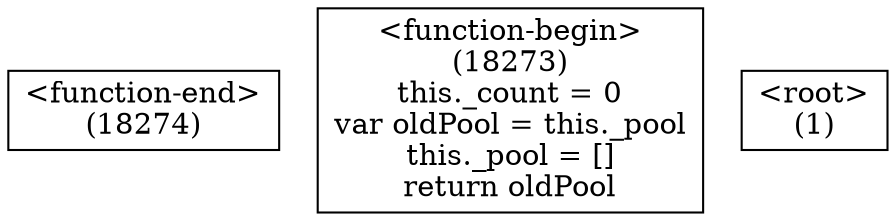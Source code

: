 digraph graphname {
n18274 [shape=box,label="<function-end>
(18274)"];
n18273 [shape=box,label="<function-begin>
(18273)\nthis._count = 0\nvar oldPool = this._pool\nthis._pool = []\nreturn oldPool"];
n1 [shape=box,label="<root>
(1)"];
}
